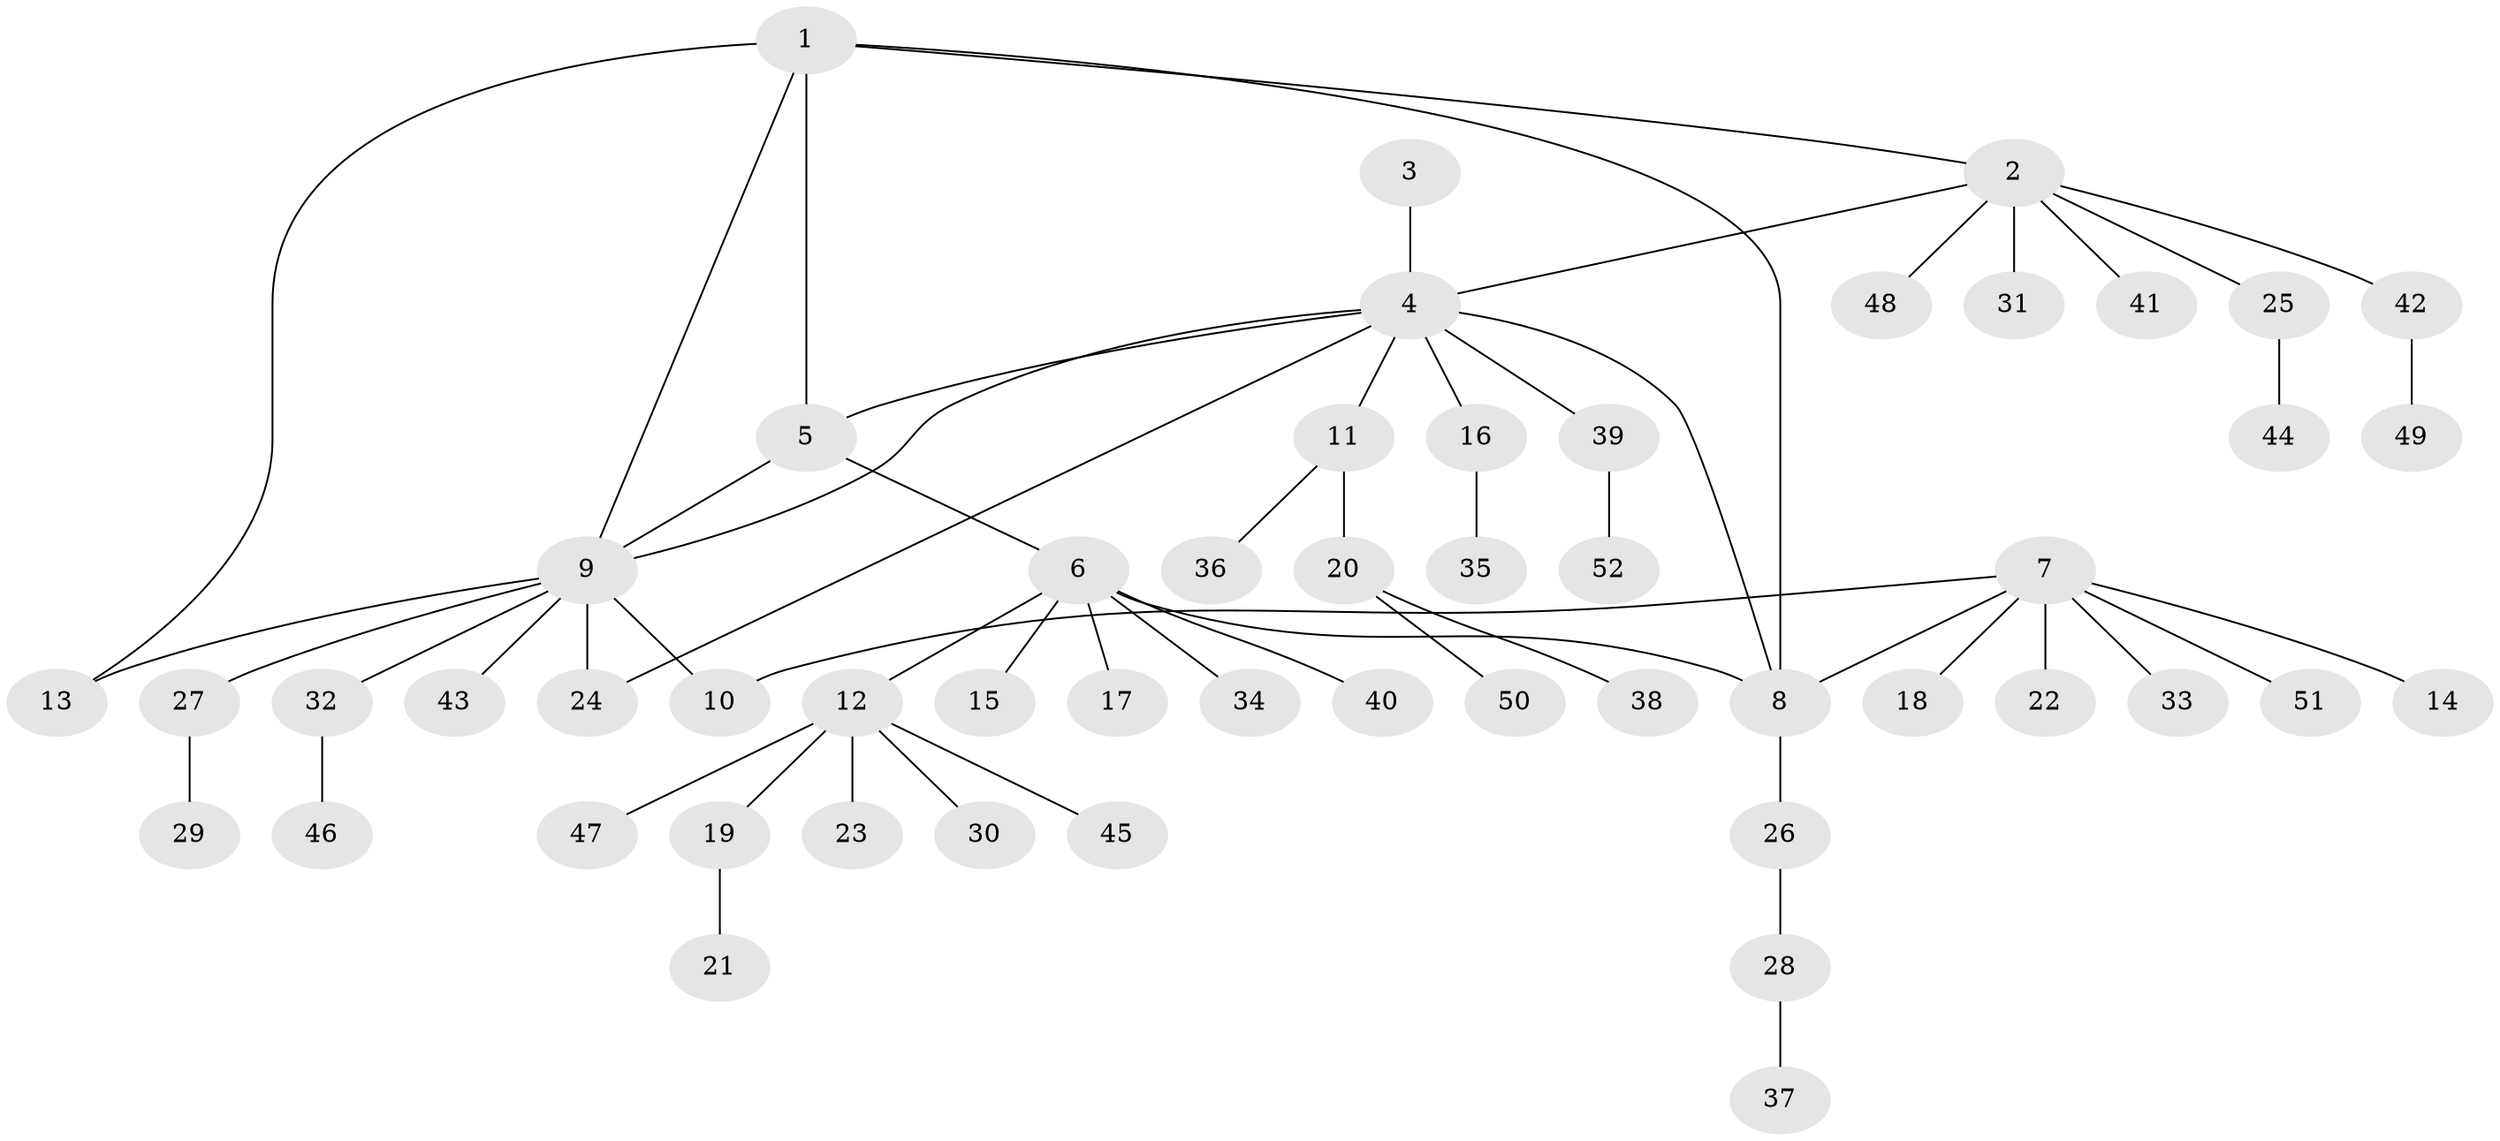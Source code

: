 // Generated by graph-tools (version 1.1) at 2025/55/03/09/25 04:55:45]
// undirected, 52 vertices, 59 edges
graph export_dot {
graph [start="1"]
  node [color=gray90,style=filled];
  1;
  2;
  3;
  4;
  5;
  6;
  7;
  8;
  9;
  10;
  11;
  12;
  13;
  14;
  15;
  16;
  17;
  18;
  19;
  20;
  21;
  22;
  23;
  24;
  25;
  26;
  27;
  28;
  29;
  30;
  31;
  32;
  33;
  34;
  35;
  36;
  37;
  38;
  39;
  40;
  41;
  42;
  43;
  44;
  45;
  46;
  47;
  48;
  49;
  50;
  51;
  52;
  1 -- 2;
  1 -- 5;
  1 -- 8;
  1 -- 9;
  1 -- 13;
  2 -- 4;
  2 -- 25;
  2 -- 31;
  2 -- 41;
  2 -- 42;
  2 -- 48;
  3 -- 4;
  4 -- 5;
  4 -- 8;
  4 -- 9;
  4 -- 11;
  4 -- 16;
  4 -- 24;
  4 -- 39;
  5 -- 6;
  5 -- 9;
  6 -- 8;
  6 -- 12;
  6 -- 15;
  6 -- 17;
  6 -- 34;
  6 -- 40;
  7 -- 8;
  7 -- 10;
  7 -- 14;
  7 -- 18;
  7 -- 22;
  7 -- 33;
  7 -- 51;
  8 -- 26;
  9 -- 10;
  9 -- 13;
  9 -- 24;
  9 -- 27;
  9 -- 32;
  9 -- 43;
  11 -- 20;
  11 -- 36;
  12 -- 19;
  12 -- 23;
  12 -- 30;
  12 -- 45;
  12 -- 47;
  16 -- 35;
  19 -- 21;
  20 -- 38;
  20 -- 50;
  25 -- 44;
  26 -- 28;
  27 -- 29;
  28 -- 37;
  32 -- 46;
  39 -- 52;
  42 -- 49;
}
